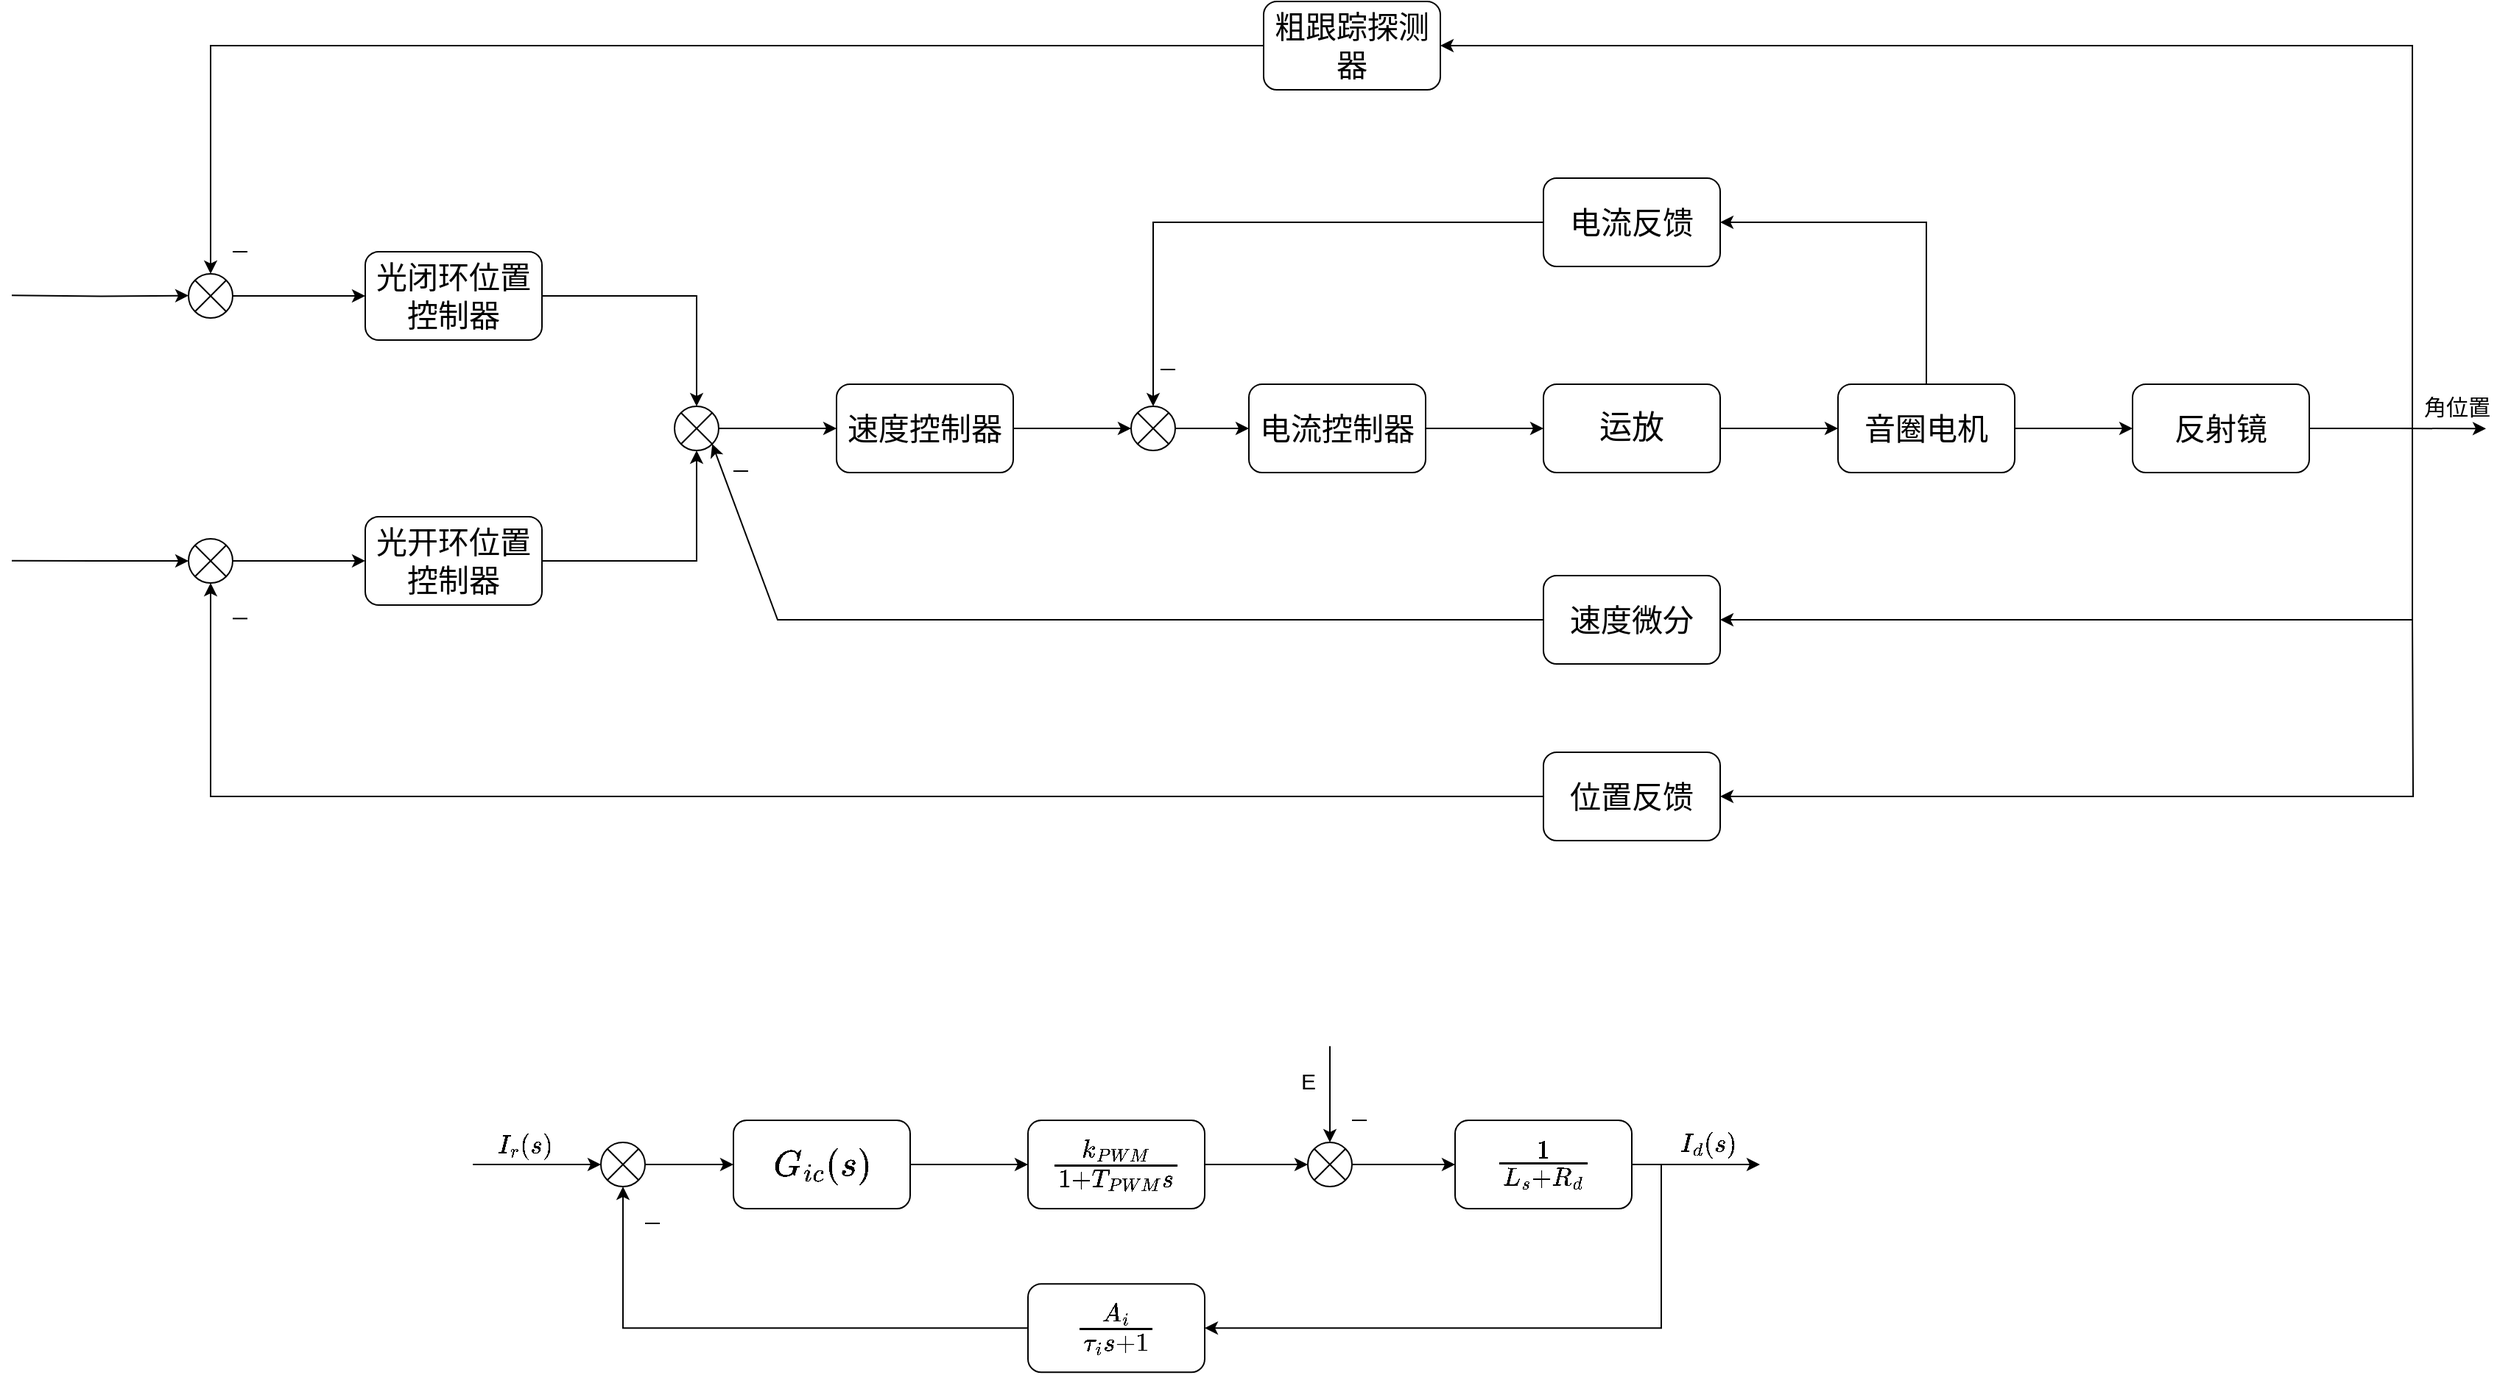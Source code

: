 <mxfile version="24.6.4" type="github">
  <diagram name="第 1 页" id="b9ewnj4fbWfrQU1S3j9y">
    <mxGraphModel dx="1719" dy="-78" grid="1" gridSize="3.937" guides="1" tooltips="1" connect="1" arrows="1" fold="1" page="0" pageScale="1" pageWidth="827" pageHeight="1169" background="none" math="1" shadow="0">
      <root>
        <mxCell id="0" />
        <mxCell id="1" parent="0" />
        <mxCell id="ZUdm1Bvy1tjM4NnM2Doc-1" value="" style="group;rotation=45;" parent="1" vertex="1" connectable="0">
          <mxGeometry x="-120" y="1085" width="30" height="30" as="geometry" />
        </mxCell>
        <mxCell id="ZUdm1Bvy1tjM4NnM2Doc-2" value="" style="ellipse;whiteSpace=wrap;html=1;aspect=fixed;rotation=45;" parent="ZUdm1Bvy1tjM4NnM2Doc-1" vertex="1">
          <mxGeometry width="30" height="30" as="geometry" />
        </mxCell>
        <mxCell id="ZUdm1Bvy1tjM4NnM2Doc-3" value="" style="endArrow=none;html=1;rounded=0;exitX=0;exitY=0.5;exitDx=0;exitDy=0;entryX=1;entryY=0.5;entryDx=0;entryDy=0;" parent="ZUdm1Bvy1tjM4NnM2Doc-1" source="ZUdm1Bvy1tjM4NnM2Doc-2" target="ZUdm1Bvy1tjM4NnM2Doc-2" edge="1">
          <mxGeometry width="50" height="50" relative="1" as="geometry">
            <mxPoint x="2" y="18" as="sourcePoint" />
            <mxPoint x="28" y="18" as="targetPoint" />
          </mxGeometry>
        </mxCell>
        <mxCell id="ZUdm1Bvy1tjM4NnM2Doc-4" value="" style="endArrow=none;html=1;rounded=0;exitX=0.5;exitY=1;exitDx=0;exitDy=0;entryX=0.5;entryY=0;entryDx=0;entryDy=0;" parent="ZUdm1Bvy1tjM4NnM2Doc-1" source="ZUdm1Bvy1tjM4NnM2Doc-2" target="ZUdm1Bvy1tjM4NnM2Doc-2" edge="1">
          <mxGeometry width="50" height="50" relative="1" as="geometry">
            <mxPoint x="4" y="10" as="sourcePoint" />
            <mxPoint x="26" y="31" as="targetPoint" />
          </mxGeometry>
        </mxCell>
        <mxCell id="eXuI8yQX72Aq26xQaV_n-11" value="" style="edgeStyle=orthogonalEdgeStyle;rounded=0;orthogonalLoop=1;jettySize=auto;html=1;" parent="1" source="eXuI8yQX72Aq26xQaV_n-9" target="eXuI8yQX72Aq26xQaV_n-10" edge="1">
          <mxGeometry relative="1" as="geometry" />
        </mxCell>
        <mxCell id="eXuI8yQX72Aq26xQaV_n-9" value="&lt;font style=&quot;font-size: 21px;&quot;&gt;电流控制器&lt;/font&gt;" style="rounded=1;whiteSpace=wrap;html=1;" parent="1" vertex="1">
          <mxGeometry x="-40" y="1070" width="120" height="60" as="geometry" />
        </mxCell>
        <mxCell id="eXuI8yQX72Aq26xQaV_n-13" value="" style="edgeStyle=orthogonalEdgeStyle;rounded=0;orthogonalLoop=1;jettySize=auto;html=1;" parent="1" source="eXuI8yQX72Aq26xQaV_n-10" target="eXuI8yQX72Aq26xQaV_n-12" edge="1">
          <mxGeometry relative="1" as="geometry" />
        </mxCell>
        <mxCell id="eXuI8yQX72Aq26xQaV_n-10" value="&lt;font style=&quot;font-size: 22px;&quot;&gt;运放&lt;/font&gt;" style="rounded=1;whiteSpace=wrap;html=1;glass=0;shadow=0;strokeColor=default;align=center;verticalAlign=middle;fontFamily=Helvetica;fontSize=12;fontColor=default;fillColor=default;" parent="1" vertex="1">
          <mxGeometry x="160" y="1070" width="120" height="60" as="geometry" />
        </mxCell>
        <mxCell id="eXuI8yQX72Aq26xQaV_n-15" value="" style="edgeStyle=orthogonalEdgeStyle;rounded=0;orthogonalLoop=1;jettySize=auto;html=1;" parent="1" source="eXuI8yQX72Aq26xQaV_n-12" target="eXuI8yQX72Aq26xQaV_n-14" edge="1">
          <mxGeometry relative="1" as="geometry" />
        </mxCell>
        <mxCell id="zr8HxbXdDlzhZJ88PGT1-7" style="edgeStyle=orthogonalEdgeStyle;rounded=0;orthogonalLoop=1;jettySize=auto;html=1;exitX=0.5;exitY=0;exitDx=0;exitDy=0;entryX=1;entryY=0.5;entryDx=0;entryDy=0;fontFamily=Helvetica;fontSize=12;fontColor=default;" parent="1" source="eXuI8yQX72Aq26xQaV_n-12" target="zr8HxbXdDlzhZJ88PGT1-3" edge="1">
          <mxGeometry relative="1" as="geometry" />
        </mxCell>
        <mxCell id="eXuI8yQX72Aq26xQaV_n-12" value="&lt;font style=&quot;font-size: 21px;&quot;&gt;音圈电机&lt;/font&gt;" style="rounded=1;whiteSpace=wrap;html=1;" parent="1" vertex="1">
          <mxGeometry x="360" y="1070" width="120" height="60" as="geometry" />
        </mxCell>
        <mxCell id="eXuI8yQX72Aq26xQaV_n-16" style="edgeStyle=orthogonalEdgeStyle;rounded=0;orthogonalLoop=1;jettySize=auto;html=1;exitX=1;exitY=0.5;exitDx=0;exitDy=0;" parent="1" source="eXuI8yQX72Aq26xQaV_n-14" edge="1">
          <mxGeometry relative="1" as="geometry">
            <mxPoint x="800" y="1100.161" as="targetPoint" />
            <Array as="points">
              <mxPoint x="740" y="1100" />
            </Array>
          </mxGeometry>
        </mxCell>
        <mxCell id="eXuI8yQX72Aq26xQaV_n-17" value="&lt;font style=&quot;font-size: 15px;&quot;&gt;角位置&lt;/font&gt;" style="edgeLabel;html=1;align=center;verticalAlign=middle;resizable=0;points=[];" parent="eXuI8yQX72Aq26xQaV_n-16" vertex="1" connectable="0">
          <mxGeometry x="0.618" relative="1" as="geometry">
            <mxPoint x="3" y="-15" as="offset" />
          </mxGeometry>
        </mxCell>
        <mxCell id="zr8HxbXdDlzhZJ88PGT1-70" style="edgeStyle=orthogonalEdgeStyle;rounded=0;orthogonalLoop=1;jettySize=auto;html=1;entryX=1;entryY=0.5;entryDx=0;entryDy=0;fontFamily=Helvetica;fontSize=12;fontColor=default;" parent="1" source="eXuI8yQX72Aq26xQaV_n-14" target="zr8HxbXdDlzhZJ88PGT1-69" edge="1">
          <mxGeometry relative="1" as="geometry">
            <Array as="points">
              <mxPoint x="750" y="1100" />
              <mxPoint x="750" y="840" />
            </Array>
          </mxGeometry>
        </mxCell>
        <mxCell id="eXuI8yQX72Aq26xQaV_n-14" value="&lt;font style=&quot;font-size: 21px;&quot;&gt;反射镜&lt;/font&gt;" style="rounded=1;whiteSpace=wrap;html=1;" parent="1" vertex="1">
          <mxGeometry x="560" y="1070" width="120" height="60" as="geometry" />
        </mxCell>
        <mxCell id="zr8HxbXdDlzhZJ88PGT1-8" style="edgeStyle=orthogonalEdgeStyle;rounded=0;orthogonalLoop=1;jettySize=auto;html=1;exitX=0;exitY=0.5;exitDx=0;exitDy=0;fontFamily=Helvetica;fontSize=12;fontColor=default;entryX=0;entryY=0;entryDx=0;entryDy=0;" parent="1" source="zr8HxbXdDlzhZJ88PGT1-3" target="ZUdm1Bvy1tjM4NnM2Doc-2" edge="1">
          <mxGeometry relative="1" as="geometry">
            <mxPoint x="-20" y="1060" as="targetPoint" />
          </mxGeometry>
        </mxCell>
        <mxCell id="zr8HxbXdDlzhZJ88PGT1-3" value="&lt;font style=&quot;font-size: 21px;&quot;&gt;电流反馈&lt;/font&gt;" style="rounded=1;whiteSpace=wrap;html=1;strokeColor=default;align=center;verticalAlign=middle;fontFamily=Helvetica;fontSize=12;fontColor=default;fillColor=default;shadow=0;glass=0;" parent="1" vertex="1">
          <mxGeometry x="160" y="930" width="120" height="60" as="geometry" />
        </mxCell>
        <mxCell id="zr8HxbXdDlzhZJ88PGT1-9" style="edgeStyle=orthogonalEdgeStyle;rounded=0;orthogonalLoop=1;jettySize=auto;html=1;exitX=1;exitY=0;exitDx=0;exitDy=0;entryX=0;entryY=0.5;entryDx=0;entryDy=0;fontFamily=Helvetica;fontSize=12;fontColor=default;" parent="1" source="ZUdm1Bvy1tjM4NnM2Doc-2" target="eXuI8yQX72Aq26xQaV_n-9" edge="1">
          <mxGeometry relative="1" as="geometry" />
        </mxCell>
        <mxCell id="zr8HxbXdDlzhZJ88PGT1-18" style="edgeStyle=orthogonalEdgeStyle;rounded=0;orthogonalLoop=1;jettySize=auto;html=1;exitX=1;exitY=0.5;exitDx=0;exitDy=0;entryX=0;entryY=1;entryDx=0;entryDy=0;fontFamily=Helvetica;fontSize=12;fontColor=default;" parent="1" source="zr8HxbXdDlzhZJ88PGT1-17" target="ZUdm1Bvy1tjM4NnM2Doc-2" edge="1">
          <mxGeometry relative="1" as="geometry" />
        </mxCell>
        <mxCell id="zr8HxbXdDlzhZJ88PGT1-17" value="&lt;font style=&quot;font-size: 21px;&quot;&gt;速度控制器&lt;/font&gt;" style="rounded=1;whiteSpace=wrap;html=1;strokeColor=default;align=center;verticalAlign=middle;fontFamily=Helvetica;fontSize=12;fontColor=default;fillColor=default;" parent="1" vertex="1">
          <mxGeometry x="-320.0" y="1070" width="120" height="60" as="geometry" />
        </mxCell>
        <mxCell id="zr8HxbXdDlzhZJ88PGT1-21" style="edgeStyle=orthogonalEdgeStyle;rounded=0;orthogonalLoop=1;jettySize=auto;html=1;fontFamily=Helvetica;fontSize=12;fontColor=default;endArrow=none;endFill=0;startArrow=classic;startFill=1;" parent="1" source="zr8HxbXdDlzhZJ88PGT1-19" edge="1">
          <mxGeometry relative="1" as="geometry">
            <mxPoint x="750" y="1100" as="targetPoint" />
            <Array as="points">
              <mxPoint x="750" y="1230" />
            </Array>
          </mxGeometry>
        </mxCell>
        <mxCell id="zr8HxbXdDlzhZJ88PGT1-24" style="rounded=0;orthogonalLoop=1;jettySize=auto;html=1;exitX=0;exitY=0.5;exitDx=0;exitDy=0;fontFamily=Helvetica;fontSize=12;fontColor=default;entryX=1;entryY=0.5;entryDx=0;entryDy=0;" parent="1" source="zr8HxbXdDlzhZJ88PGT1-19" target="zr8HxbXdDlzhZJ88PGT1-35" edge="1">
          <mxGeometry relative="1" as="geometry">
            <mxPoint x="-400" y="1120" as="targetPoint" />
            <Array as="points">
              <mxPoint x="-360" y="1230" />
            </Array>
          </mxGeometry>
        </mxCell>
        <mxCell id="zr8HxbXdDlzhZJ88PGT1-38" value="&lt;span style=&quot;color: rgba(0, 0, 0, 0); font-family: monospace; font-size: 0px; text-align: start;&quot;&gt;%3CmxGraphModel%3E%3Croot%3E%3CmxCell%20id%3D%220%22%2F%3E%3CmxCell%20id%3D%221%22%20parent%3D%220%22%2F%3E%3CmxCell%20id%3D%222%22%20value%3D%22%26lt%3Bfont%20style%3D%26quot%3Bfont-size%3A%2030px%3B%26quot%3B%26gt%3B-%26lt%3B%2Ffont%26gt%3B%22%20style%3D%22edgeLabel%3Bhtml%3D1%3Balign%3Dcenter%3BverticalAlign%3Dmiddle%3Bresizable%3D0%3Bpoints%3D%5B%5D%3Brounded%3D1%3BstrokeColor%3Ddefault%3BfontFamily%3DHelvetica%3BfontSize%3D12%3BfontColor%3Ddefault%3BfillColor%3Ddefault%3B%22%20vertex%3D%221%22%20connectable%3D%220%22%20parent%3D%221%22%3E%3CmxGeometry%20x%3D%22-90%22%20y%3D%221059.667%22%20as%3D%22geometry%22%2F%3E%3C%2FmxCell%3E%3C%2Froot%3E%3C%2FmxGraphModel%3E&lt;/span&gt;" style="edgeLabel;html=1;align=center;verticalAlign=middle;resizable=0;points=[];rounded=1;strokeColor=default;fontFamily=Helvetica;fontSize=12;fontColor=default;fillColor=default;" parent="zr8HxbXdDlzhZJ88PGT1-24" vertex="1" connectable="0">
          <mxGeometry x="0.891" y="-1" relative="1" as="geometry">
            <mxPoint as="offset" />
          </mxGeometry>
        </mxCell>
        <mxCell id="zr8HxbXdDlzhZJ88PGT1-19" value="&lt;font style=&quot;font-size: 21px;&quot;&gt;速度微分&lt;/font&gt;" style="rounded=1;whiteSpace=wrap;html=1;strokeColor=default;align=center;verticalAlign=middle;fontFamily=Helvetica;fontSize=12;fontColor=default;fillColor=default;" parent="1" vertex="1">
          <mxGeometry x="160.0" y="1200" width="120" height="60" as="geometry" />
        </mxCell>
        <mxCell id="zr8HxbXdDlzhZJ88PGT1-34" value="" style="group;rotation=45;" parent="1" vertex="1" connectable="0">
          <mxGeometry x="-430" y="1085" width="30" height="30" as="geometry" />
        </mxCell>
        <mxCell id="zr8HxbXdDlzhZJ88PGT1-35" value="" style="ellipse;whiteSpace=wrap;html=1;aspect=fixed;rotation=45;" parent="zr8HxbXdDlzhZJ88PGT1-34" vertex="1">
          <mxGeometry width="30" height="30" as="geometry" />
        </mxCell>
        <mxCell id="zr8HxbXdDlzhZJ88PGT1-36" value="" style="endArrow=none;html=1;rounded=0;exitX=0;exitY=0.5;exitDx=0;exitDy=0;entryX=1;entryY=0.5;entryDx=0;entryDy=0;" parent="zr8HxbXdDlzhZJ88PGT1-34" source="zr8HxbXdDlzhZJ88PGT1-35" target="zr8HxbXdDlzhZJ88PGT1-35" edge="1">
          <mxGeometry width="50" height="50" relative="1" as="geometry">
            <mxPoint x="2" y="18" as="sourcePoint" />
            <mxPoint x="28" y="18" as="targetPoint" />
          </mxGeometry>
        </mxCell>
        <mxCell id="zr8HxbXdDlzhZJ88PGT1-37" value="" style="endArrow=none;html=1;rounded=0;exitX=0.5;exitY=1;exitDx=0;exitDy=0;entryX=0.5;entryY=0;entryDx=0;entryDy=0;" parent="zr8HxbXdDlzhZJ88PGT1-34" source="zr8HxbXdDlzhZJ88PGT1-35" target="zr8HxbXdDlzhZJ88PGT1-35" edge="1">
          <mxGeometry width="50" height="50" relative="1" as="geometry">
            <mxPoint x="4" y="10" as="sourcePoint" />
            <mxPoint x="26" y="31" as="targetPoint" />
          </mxGeometry>
        </mxCell>
        <mxCell id="zr8HxbXdDlzhZJ88PGT1-42" style="edgeStyle=orthogonalEdgeStyle;rounded=0;orthogonalLoop=1;jettySize=auto;html=1;exitX=1;exitY=0;exitDx=0;exitDy=0;entryX=0;entryY=0.5;entryDx=0;entryDy=0;fontFamily=Helvetica;fontSize=12;fontColor=default;" parent="1" source="zr8HxbXdDlzhZJ88PGT1-35" target="zr8HxbXdDlzhZJ88PGT1-17" edge="1">
          <mxGeometry relative="1" as="geometry" />
        </mxCell>
        <mxCell id="zr8HxbXdDlzhZJ88PGT1-46" style="edgeStyle=orthogonalEdgeStyle;rounded=0;orthogonalLoop=1;jettySize=auto;html=1;exitX=1;exitY=0.5;exitDx=0;exitDy=0;fontFamily=Helvetica;fontSize=12;fontColor=default;endArrow=none;endFill=0;startArrow=classic;startFill=1;" parent="1" source="zr8HxbXdDlzhZJ88PGT1-45" edge="1">
          <mxGeometry relative="1" as="geometry">
            <mxPoint x="750" y="1230.0" as="targetPoint" />
          </mxGeometry>
        </mxCell>
        <mxCell id="zr8HxbXdDlzhZJ88PGT1-47" style="edgeStyle=orthogonalEdgeStyle;rounded=0;orthogonalLoop=1;jettySize=auto;html=1;fontFamily=Helvetica;fontSize=12;fontColor=default;entryX=1;entryY=1;entryDx=0;entryDy=0;" parent="1" source="zr8HxbXdDlzhZJ88PGT1-45" target="zr8HxbXdDlzhZJ88PGT1-53" edge="1">
          <mxGeometry relative="1" as="geometry">
            <mxPoint x="-780" y="1200" as="targetPoint" />
          </mxGeometry>
        </mxCell>
        <mxCell id="zr8HxbXdDlzhZJ88PGT1-45" value="&lt;font style=&quot;font-size: 21px;&quot;&gt;位置反馈&lt;/font&gt;" style="rounded=1;whiteSpace=wrap;html=1;strokeColor=default;align=center;verticalAlign=middle;fontFamily=Helvetica;fontSize=12;fontColor=default;fillColor=default;" parent="1" vertex="1">
          <mxGeometry x="160.0" y="1320" width="120" height="60" as="geometry" />
        </mxCell>
        <mxCell id="zr8HxbXdDlzhZJ88PGT1-62" style="edgeStyle=orthogonalEdgeStyle;rounded=0;orthogonalLoop=1;jettySize=auto;html=1;entryX=1;entryY=1;entryDx=0;entryDy=0;fontFamily=Helvetica;fontSize=12;fontColor=default;" parent="1" source="zr8HxbXdDlzhZJ88PGT1-49" target="zr8HxbXdDlzhZJ88PGT1-35" edge="1">
          <mxGeometry relative="1" as="geometry" />
        </mxCell>
        <mxCell id="zr8HxbXdDlzhZJ88PGT1-49" value="&lt;font style=&quot;font-size: 21px;&quot;&gt;光开环位置控制器&lt;/font&gt;" style="rounded=1;whiteSpace=wrap;html=1;strokeColor=default;align=center;verticalAlign=middle;fontFamily=Helvetica;fontSize=12;fontColor=default;fillColor=default;" parent="1" vertex="1">
          <mxGeometry x="-640.0" y="1160" width="120" height="60" as="geometry" />
        </mxCell>
        <mxCell id="zr8HxbXdDlzhZJ88PGT1-51" style="edgeStyle=orthogonalEdgeStyle;rounded=0;orthogonalLoop=1;jettySize=auto;html=1;entryX=0;entryY=0;entryDx=0;entryDy=0;fontFamily=Helvetica;fontSize=12;fontColor=default;" parent="1" source="zr8HxbXdDlzhZJ88PGT1-50" target="zr8HxbXdDlzhZJ88PGT1-35" edge="1">
          <mxGeometry relative="1" as="geometry" />
        </mxCell>
        <mxCell id="zr8HxbXdDlzhZJ88PGT1-50" value="&lt;font style=&quot;font-size: 21px;&quot;&gt;光闭环位置控制器&lt;/font&gt;" style="rounded=1;whiteSpace=wrap;html=1;strokeColor=default;align=center;verticalAlign=middle;fontFamily=Helvetica;fontSize=12;fontColor=default;fillColor=default;" parent="1" vertex="1">
          <mxGeometry x="-640.0" y="980" width="120" height="60" as="geometry" />
        </mxCell>
        <mxCell id="zr8HxbXdDlzhZJ88PGT1-52" value="" style="group;rotation=45;" parent="1" vertex="1" connectable="0">
          <mxGeometry x="-760" y="1175" width="30" height="30" as="geometry" />
        </mxCell>
        <mxCell id="zr8HxbXdDlzhZJ88PGT1-56" style="edgeStyle=orthogonalEdgeStyle;rounded=0;orthogonalLoop=1;jettySize=auto;html=1;exitX=1;exitY=0;exitDx=0;exitDy=0;fontFamily=Helvetica;fontSize=12;fontColor=default;" parent="zr8HxbXdDlzhZJ88PGT1-52" source="zr8HxbXdDlzhZJ88PGT1-53" edge="1">
          <mxGeometry relative="1" as="geometry">
            <mxPoint x="120" y="14.953" as="targetPoint" />
          </mxGeometry>
        </mxCell>
        <mxCell id="zr8HxbXdDlzhZJ88PGT1-65" style="edgeStyle=orthogonalEdgeStyle;rounded=0;orthogonalLoop=1;jettySize=auto;html=1;exitX=0;exitY=1;exitDx=0;exitDy=0;fontFamily=Helvetica;fontSize=12;fontColor=default;endArrow=none;endFill=0;startArrow=classic;startFill=1;" parent="zr8HxbXdDlzhZJ88PGT1-52" source="zr8HxbXdDlzhZJ88PGT1-53" edge="1">
          <mxGeometry relative="1" as="geometry">
            <mxPoint x="-120" y="14.833" as="targetPoint" />
          </mxGeometry>
        </mxCell>
        <mxCell id="zr8HxbXdDlzhZJ88PGT1-53" value="" style="ellipse;whiteSpace=wrap;html=1;aspect=fixed;rotation=45;" parent="zr8HxbXdDlzhZJ88PGT1-52" vertex="1">
          <mxGeometry width="30" height="30" as="geometry" />
        </mxCell>
        <mxCell id="zr8HxbXdDlzhZJ88PGT1-54" value="" style="endArrow=none;html=1;rounded=0;exitX=0;exitY=0.5;exitDx=0;exitDy=0;entryX=1;entryY=0.5;entryDx=0;entryDy=0;" parent="zr8HxbXdDlzhZJ88PGT1-52" source="zr8HxbXdDlzhZJ88PGT1-53" target="zr8HxbXdDlzhZJ88PGT1-53" edge="1">
          <mxGeometry width="50" height="50" relative="1" as="geometry">
            <mxPoint x="2" y="18" as="sourcePoint" />
            <mxPoint x="28" y="18" as="targetPoint" />
          </mxGeometry>
        </mxCell>
        <mxCell id="zr8HxbXdDlzhZJ88PGT1-55" value="" style="endArrow=none;html=1;rounded=0;exitX=0.5;exitY=1;exitDx=0;exitDy=0;entryX=0.5;entryY=0;entryDx=0;entryDy=0;" parent="zr8HxbXdDlzhZJ88PGT1-52" source="zr8HxbXdDlzhZJ88PGT1-53" target="zr8HxbXdDlzhZJ88PGT1-53" edge="1">
          <mxGeometry width="50" height="50" relative="1" as="geometry">
            <mxPoint x="4" y="10" as="sourcePoint" />
            <mxPoint x="26" y="31" as="targetPoint" />
          </mxGeometry>
        </mxCell>
        <mxCell id="zr8HxbXdDlzhZJ88PGT1-57" value="" style="group;rotation=45;" parent="1" vertex="1" connectable="0">
          <mxGeometry x="-760" y="995" width="30" height="30" as="geometry" />
        </mxCell>
        <mxCell id="zr8HxbXdDlzhZJ88PGT1-61" style="edgeStyle=orthogonalEdgeStyle;rounded=0;orthogonalLoop=1;jettySize=auto;html=1;fontFamily=Helvetica;fontSize=12;fontColor=default;" parent="zr8HxbXdDlzhZJ88PGT1-57" source="zr8HxbXdDlzhZJ88PGT1-58" edge="1">
          <mxGeometry relative="1" as="geometry">
            <mxPoint x="120" y="15" as="targetPoint" />
          </mxGeometry>
        </mxCell>
        <mxCell id="zr8HxbXdDlzhZJ88PGT1-58" value="" style="ellipse;whiteSpace=wrap;html=1;aspect=fixed;rotation=45;" parent="zr8HxbXdDlzhZJ88PGT1-57" vertex="1">
          <mxGeometry width="30" height="30" as="geometry" />
        </mxCell>
        <mxCell id="zr8HxbXdDlzhZJ88PGT1-59" value="" style="endArrow=none;html=1;rounded=0;exitX=0;exitY=0.5;exitDx=0;exitDy=0;entryX=1;entryY=0.5;entryDx=0;entryDy=0;" parent="zr8HxbXdDlzhZJ88PGT1-57" source="zr8HxbXdDlzhZJ88PGT1-58" target="zr8HxbXdDlzhZJ88PGT1-58" edge="1">
          <mxGeometry width="50" height="50" relative="1" as="geometry">
            <mxPoint x="2" y="18" as="sourcePoint" />
            <mxPoint x="28" y="18" as="targetPoint" />
          </mxGeometry>
        </mxCell>
        <mxCell id="zr8HxbXdDlzhZJ88PGT1-60" value="" style="endArrow=none;html=1;rounded=0;exitX=0.5;exitY=1;exitDx=0;exitDy=0;entryX=0.5;entryY=0;entryDx=0;entryDy=0;" parent="zr8HxbXdDlzhZJ88PGT1-57" source="zr8HxbXdDlzhZJ88PGT1-58" target="zr8HxbXdDlzhZJ88PGT1-58" edge="1">
          <mxGeometry width="50" height="50" relative="1" as="geometry">
            <mxPoint x="4" y="10" as="sourcePoint" />
            <mxPoint x="26" y="31" as="targetPoint" />
          </mxGeometry>
        </mxCell>
        <mxCell id="zr8HxbXdDlzhZJ88PGT1-66" style="edgeStyle=orthogonalEdgeStyle;rounded=0;orthogonalLoop=1;jettySize=auto;html=1;exitX=0;exitY=1;exitDx=0;exitDy=0;fontFamily=Helvetica;fontSize=12;fontColor=default;endArrow=none;endFill=0;startArrow=classic;startFill=1;" parent="1" edge="1">
          <mxGeometry relative="1" as="geometry">
            <mxPoint x="-880" y="1009.633" as="targetPoint" />
            <mxPoint x="-760" y="1009.8" as="sourcePoint" />
          </mxGeometry>
        </mxCell>
        <mxCell id="zr8HxbXdDlzhZJ88PGT1-71" style="edgeStyle=orthogonalEdgeStyle;rounded=0;orthogonalLoop=1;jettySize=auto;html=1;exitX=0;exitY=0.5;exitDx=0;exitDy=0;entryX=0;entryY=0;entryDx=0;entryDy=0;fontFamily=Helvetica;fontSize=12;fontColor=default;" parent="1" source="zr8HxbXdDlzhZJ88PGT1-69" target="zr8HxbXdDlzhZJ88PGT1-58" edge="1">
          <mxGeometry relative="1" as="geometry" />
        </mxCell>
        <mxCell id="zr8HxbXdDlzhZJ88PGT1-69" value="&lt;font style=&quot;font-size: 21px;&quot;&gt;粗跟踪探测器&lt;/font&gt;" style="rounded=1;whiteSpace=wrap;html=1;strokeColor=default;align=center;verticalAlign=middle;fontFamily=Helvetica;fontSize=12;fontColor=default;fillColor=default;" parent="1" vertex="1">
          <mxGeometry x="-30.0" y="810" width="120" height="60" as="geometry" />
        </mxCell>
        <mxCell id="zr8HxbXdDlzhZJ88PGT1-72" value="" style="endArrow=none;html=1;rounded=0;fontFamily=Helvetica;fontSize=12;fontColor=default;" parent="1" edge="1">
          <mxGeometry width="50" height="50" relative="1" as="geometry">
            <mxPoint x="-730" y="980" as="sourcePoint" />
            <mxPoint x="-720" y="980" as="targetPoint" />
          </mxGeometry>
        </mxCell>
        <mxCell id="zr8HxbXdDlzhZJ88PGT1-73" value="" style="endArrow=none;html=1;rounded=0;fontFamily=Helvetica;fontSize=12;fontColor=default;" parent="1" edge="1">
          <mxGeometry width="50" height="50" relative="1" as="geometry">
            <mxPoint x="-730" y="1229.17" as="sourcePoint" />
            <mxPoint x="-720" y="1229.17" as="targetPoint" />
          </mxGeometry>
        </mxCell>
        <mxCell id="zr8HxbXdDlzhZJ88PGT1-74" value="" style="endArrow=none;html=1;rounded=0;fontFamily=Helvetica;fontSize=12;fontColor=default;" parent="1" edge="1">
          <mxGeometry width="50" height="50" relative="1" as="geometry">
            <mxPoint x="-390" y="1129" as="sourcePoint" />
            <mxPoint x="-380" y="1129" as="targetPoint" />
          </mxGeometry>
        </mxCell>
        <mxCell id="zr8HxbXdDlzhZJ88PGT1-75" value="" style="endArrow=none;html=1;rounded=0;fontFamily=Helvetica;fontSize=12;fontColor=default;" parent="1" edge="1">
          <mxGeometry width="50" height="50" relative="1" as="geometry">
            <mxPoint x="-100" y="1060" as="sourcePoint" />
            <mxPoint x="-90" y="1060" as="targetPoint" />
          </mxGeometry>
        </mxCell>
        <mxCell id="ygCteEgVfBkpERLW6yav-7" value="" style="edgeStyle=orthogonalEdgeStyle;rounded=0;orthogonalLoop=1;jettySize=auto;html=1;" edge="1" parent="1" source="ygCteEgVfBkpERLW6yav-1" target="ygCteEgVfBkpERLW6yav-6">
          <mxGeometry relative="1" as="geometry" />
        </mxCell>
        <mxCell id="ygCteEgVfBkpERLW6yav-1" value="&lt;span style=&quot;font-size: 21px;&quot;&gt;\(G_{ic}(s)\)&lt;/span&gt;" style="rounded=1;whiteSpace=wrap;html=1;strokeColor=default;align=center;verticalAlign=middle;fontFamily=Helvetica;fontSize=12;fontColor=default;fillColor=default;" vertex="1" parent="1">
          <mxGeometry x="-390.0" y="1570" width="120" height="60" as="geometry" />
        </mxCell>
        <mxCell id="ygCteEgVfBkpERLW6yav-13" style="edgeStyle=orthogonalEdgeStyle;rounded=0;orthogonalLoop=1;jettySize=auto;html=1;exitX=1;exitY=0.5;exitDx=0;exitDy=0;entryX=0;entryY=1;entryDx=0;entryDy=0;" edge="1" parent="1" source="ygCteEgVfBkpERLW6yav-6" target="ygCteEgVfBkpERLW6yav-10">
          <mxGeometry relative="1" as="geometry" />
        </mxCell>
        <mxCell id="ygCteEgVfBkpERLW6yav-6" value="&lt;span style=&quot;font-size: 21px;&quot;&gt;\(&amp;nbsp;\frac{k_{PWM}}{1+T_{PWM}s}\)&lt;/span&gt;" style="rounded=1;whiteSpace=wrap;html=1;strokeColor=default;align=center;verticalAlign=middle;fontFamily=Helvetica;fontSize=12;fontColor=default;fillColor=default;" vertex="1" parent="1">
          <mxGeometry x="-190.0" y="1570" width="120" height="60" as="geometry" />
        </mxCell>
        <mxCell id="ygCteEgVfBkpERLW6yav-9" value="" style="group;rotation=45;" vertex="1" connectable="0" parent="1">
          <mxGeometry y="1585" width="30" height="30" as="geometry" />
        </mxCell>
        <mxCell id="ygCteEgVfBkpERLW6yav-35" style="edgeStyle=orthogonalEdgeStyle;rounded=0;orthogonalLoop=1;jettySize=auto;html=1;exitX=0;exitY=0;exitDx=0;exitDy=0;startArrow=classic;startFill=1;endArrow=none;endFill=0;" edge="1" parent="ygCteEgVfBkpERLW6yav-9" source="ygCteEgVfBkpERLW6yav-10">
          <mxGeometry relative="1" as="geometry">
            <mxPoint x="15" y="-65.318" as="targetPoint" />
          </mxGeometry>
        </mxCell>
        <mxCell id="ygCteEgVfBkpERLW6yav-40" value="&lt;font style=&quot;font-size: 15px;&quot;&gt;E&lt;/font&gt;" style="edgeLabel;html=1;align=center;verticalAlign=middle;resizable=0;points=[];" vertex="1" connectable="0" parent="ygCteEgVfBkpERLW6yav-35">
          <mxGeometry x="-0.209" y="-1" relative="1" as="geometry">
            <mxPoint x="-16" y="-16" as="offset" />
          </mxGeometry>
        </mxCell>
        <mxCell id="ygCteEgVfBkpERLW6yav-10" value="" style="ellipse;whiteSpace=wrap;html=1;aspect=fixed;rotation=45;" vertex="1" parent="ygCteEgVfBkpERLW6yav-9">
          <mxGeometry width="30" height="30" as="geometry" />
        </mxCell>
        <mxCell id="ygCteEgVfBkpERLW6yav-11" value="" style="endArrow=none;html=1;rounded=0;exitX=0;exitY=0.5;exitDx=0;exitDy=0;entryX=1;entryY=0.5;entryDx=0;entryDy=0;" edge="1" parent="ygCteEgVfBkpERLW6yav-9" source="ygCteEgVfBkpERLW6yav-10" target="ygCteEgVfBkpERLW6yav-10">
          <mxGeometry width="50" height="50" relative="1" as="geometry">
            <mxPoint x="2" y="18" as="sourcePoint" />
            <mxPoint x="28" y="18" as="targetPoint" />
          </mxGeometry>
        </mxCell>
        <mxCell id="ygCteEgVfBkpERLW6yav-12" value="" style="endArrow=none;html=1;rounded=0;exitX=0.5;exitY=1;exitDx=0;exitDy=0;entryX=0.5;entryY=0;entryDx=0;entryDy=0;" edge="1" parent="ygCteEgVfBkpERLW6yav-9" source="ygCteEgVfBkpERLW6yav-10" target="ygCteEgVfBkpERLW6yav-10">
          <mxGeometry width="50" height="50" relative="1" as="geometry">
            <mxPoint x="4" y="10" as="sourcePoint" />
            <mxPoint x="26" y="31" as="targetPoint" />
          </mxGeometry>
        </mxCell>
        <mxCell id="ygCteEgVfBkpERLW6yav-17" style="edgeStyle=orthogonalEdgeStyle;rounded=0;orthogonalLoop=1;jettySize=auto;html=1;exitX=1;exitY=0.5;exitDx=0;exitDy=0;entryX=1;entryY=0.5;entryDx=0;entryDy=0;" edge="1" parent="1" source="ygCteEgVfBkpERLW6yav-14" target="ygCteEgVfBkpERLW6yav-16">
          <mxGeometry relative="1" as="geometry" />
        </mxCell>
        <mxCell id="ygCteEgVfBkpERLW6yav-34" style="edgeStyle=orthogonalEdgeStyle;rounded=0;orthogonalLoop=1;jettySize=auto;html=1;" edge="1" parent="1" source="ygCteEgVfBkpERLW6yav-14">
          <mxGeometry relative="1" as="geometry">
            <mxPoint x="307" y="1600" as="targetPoint" />
          </mxGeometry>
        </mxCell>
        <mxCell id="ygCteEgVfBkpERLW6yav-42" value="&lt;font style=&quot;font-size: 15px;&quot;&gt;\(I_{d}(s)\)&lt;/font&gt;" style="edgeLabel;html=1;align=center;verticalAlign=middle;resizable=0;points=[];" vertex="1" connectable="0" parent="ygCteEgVfBkpERLW6yav-34">
          <mxGeometry x="0.31" y="2" relative="1" as="geometry">
            <mxPoint x="-5" y="-13" as="offset" />
          </mxGeometry>
        </mxCell>
        <mxCell id="ygCteEgVfBkpERLW6yav-14" value="&lt;span style=&quot;font-size: 21px;&quot;&gt;\(\frac{1}{L_{s}+R_{d}}\)&lt;/span&gt;" style="rounded=1;whiteSpace=wrap;html=1;strokeColor=default;align=center;verticalAlign=middle;fontFamily=Helvetica;fontSize=12;fontColor=default;fillColor=default;" vertex="1" parent="1">
          <mxGeometry x="100.0" y="1570" width="120" height="60" as="geometry" />
        </mxCell>
        <mxCell id="ygCteEgVfBkpERLW6yav-15" style="edgeStyle=orthogonalEdgeStyle;rounded=0;orthogonalLoop=1;jettySize=auto;html=1;exitX=1;exitY=0;exitDx=0;exitDy=0;entryX=0;entryY=0.5;entryDx=0;entryDy=0;" edge="1" parent="1" source="ygCteEgVfBkpERLW6yav-10" target="ygCteEgVfBkpERLW6yav-14">
          <mxGeometry relative="1" as="geometry" />
        </mxCell>
        <mxCell id="ygCteEgVfBkpERLW6yav-23" style="edgeStyle=orthogonalEdgeStyle;rounded=0;orthogonalLoop=1;jettySize=auto;html=1;exitX=0;exitY=0.5;exitDx=0;exitDy=0;entryX=1;entryY=1;entryDx=0;entryDy=0;" edge="1" parent="1" source="ygCteEgVfBkpERLW6yav-16" target="ygCteEgVfBkpERLW6yav-19">
          <mxGeometry relative="1" as="geometry" />
        </mxCell>
        <mxCell id="ygCteEgVfBkpERLW6yav-16" value="&lt;span style=&quot;font-size: 21px;&quot;&gt;\(\frac{A_{i}}{\tau_{i}s+1}\)&lt;/span&gt;" style="rounded=1;whiteSpace=wrap;html=1;strokeColor=default;align=center;verticalAlign=middle;fontFamily=Helvetica;fontSize=12;fontColor=default;fillColor=default;" vertex="1" parent="1">
          <mxGeometry x="-190.0" y="1681.1" width="120" height="60" as="geometry" />
        </mxCell>
        <mxCell id="ygCteEgVfBkpERLW6yav-18" value="" style="group;rotation=45;" vertex="1" connectable="0" parent="1">
          <mxGeometry x="-480" y="1585" width="30" height="30" as="geometry" />
        </mxCell>
        <mxCell id="ygCteEgVfBkpERLW6yav-32" style="edgeStyle=orthogonalEdgeStyle;rounded=0;orthogonalLoop=1;jettySize=auto;html=1;exitX=0;exitY=1;exitDx=0;exitDy=0;startArrow=classic;startFill=1;endArrow=none;endFill=0;" edge="1" parent="ygCteEgVfBkpERLW6yav-18" source="ygCteEgVfBkpERLW6yav-19">
          <mxGeometry relative="1" as="geometry">
            <mxPoint x="-86.928" y="15" as="targetPoint" />
          </mxGeometry>
        </mxCell>
        <mxCell id="ygCteEgVfBkpERLW6yav-33" value="&lt;font style=&quot;font-size: 15px;&quot;&gt;\(I_{r}(s)\)&lt;/font&gt;" style="edgeLabel;html=1;align=center;verticalAlign=middle;resizable=0;points=[];" vertex="1" connectable="0" parent="ygCteEgVfBkpERLW6yav-32">
          <mxGeometry x="0.434" y="-1" relative="1" as="geometry">
            <mxPoint x="10" y="-13" as="offset" />
          </mxGeometry>
        </mxCell>
        <mxCell id="ygCteEgVfBkpERLW6yav-19" value="" style="ellipse;whiteSpace=wrap;html=1;aspect=fixed;rotation=45;" vertex="1" parent="ygCteEgVfBkpERLW6yav-18">
          <mxGeometry width="30" height="30" as="geometry" />
        </mxCell>
        <mxCell id="ygCteEgVfBkpERLW6yav-20" value="" style="endArrow=none;html=1;rounded=0;exitX=0;exitY=0.5;exitDx=0;exitDy=0;entryX=1;entryY=0.5;entryDx=0;entryDy=0;" edge="1" parent="ygCteEgVfBkpERLW6yav-18" source="ygCteEgVfBkpERLW6yav-19" target="ygCteEgVfBkpERLW6yav-19">
          <mxGeometry width="50" height="50" relative="1" as="geometry">
            <mxPoint x="2" y="18" as="sourcePoint" />
            <mxPoint x="28" y="18" as="targetPoint" />
          </mxGeometry>
        </mxCell>
        <mxCell id="ygCteEgVfBkpERLW6yav-21" value="" style="endArrow=none;html=1;rounded=0;exitX=0.5;exitY=1;exitDx=0;exitDy=0;entryX=0.5;entryY=0;entryDx=0;entryDy=0;" edge="1" parent="ygCteEgVfBkpERLW6yav-18" source="ygCteEgVfBkpERLW6yav-19" target="ygCteEgVfBkpERLW6yav-19">
          <mxGeometry width="50" height="50" relative="1" as="geometry">
            <mxPoint x="4" y="10" as="sourcePoint" />
            <mxPoint x="26" y="31" as="targetPoint" />
          </mxGeometry>
        </mxCell>
        <mxCell id="ygCteEgVfBkpERLW6yav-22" style="edgeStyle=orthogonalEdgeStyle;rounded=0;orthogonalLoop=1;jettySize=auto;html=1;exitX=1;exitY=0;exitDx=0;exitDy=0;entryX=0;entryY=0.5;entryDx=0;entryDy=0;" edge="1" parent="1" source="ygCteEgVfBkpERLW6yav-19" target="ygCteEgVfBkpERLW6yav-1">
          <mxGeometry relative="1" as="geometry" />
        </mxCell>
        <mxCell id="ygCteEgVfBkpERLW6yav-24" value="" style="endArrow=none;html=1;rounded=0;fontFamily=Helvetica;fontSize=12;fontColor=default;" edge="1" parent="1">
          <mxGeometry width="50" height="50" relative="1" as="geometry">
            <mxPoint x="-450" y="1640" as="sourcePoint" />
            <mxPoint x="-440" y="1640" as="targetPoint" />
          </mxGeometry>
        </mxCell>
        <mxCell id="ygCteEgVfBkpERLW6yav-41" value="" style="endArrow=none;html=1;rounded=0;fontFamily=Helvetica;fontSize=12;fontColor=default;" edge="1" parent="1">
          <mxGeometry width="50" height="50" relative="1" as="geometry">
            <mxPoint x="30" y="1570" as="sourcePoint" />
            <mxPoint x="40" y="1570" as="targetPoint" />
          </mxGeometry>
        </mxCell>
      </root>
    </mxGraphModel>
  </diagram>
</mxfile>
